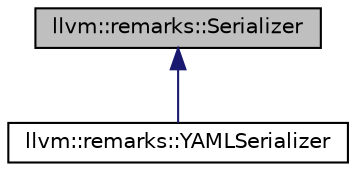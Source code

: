 digraph "llvm::remarks::Serializer"
{
 // LATEX_PDF_SIZE
  bgcolor="transparent";
  edge [fontname="Helvetica",fontsize="10",labelfontname="Helvetica",labelfontsize="10"];
  node [fontname="Helvetica",fontsize="10",shape="box"];
  Node1 [label="llvm::remarks::Serializer",height=0.2,width=0.4,color="black", fillcolor="grey75", style="filled", fontcolor="black",tooltip="This is the base class for a remark serializer."];
  Node1 -> Node2 [dir="back",color="midnightblue",fontsize="10",style="solid",fontname="Helvetica"];
  Node2 [label="llvm::remarks::YAMLSerializer",height=0.2,width=0.4,color="black",URL="$structllvm_1_1remarks_1_1YAMLSerializer.html",tooltip="Serialize the remarks to YAML."];
}
